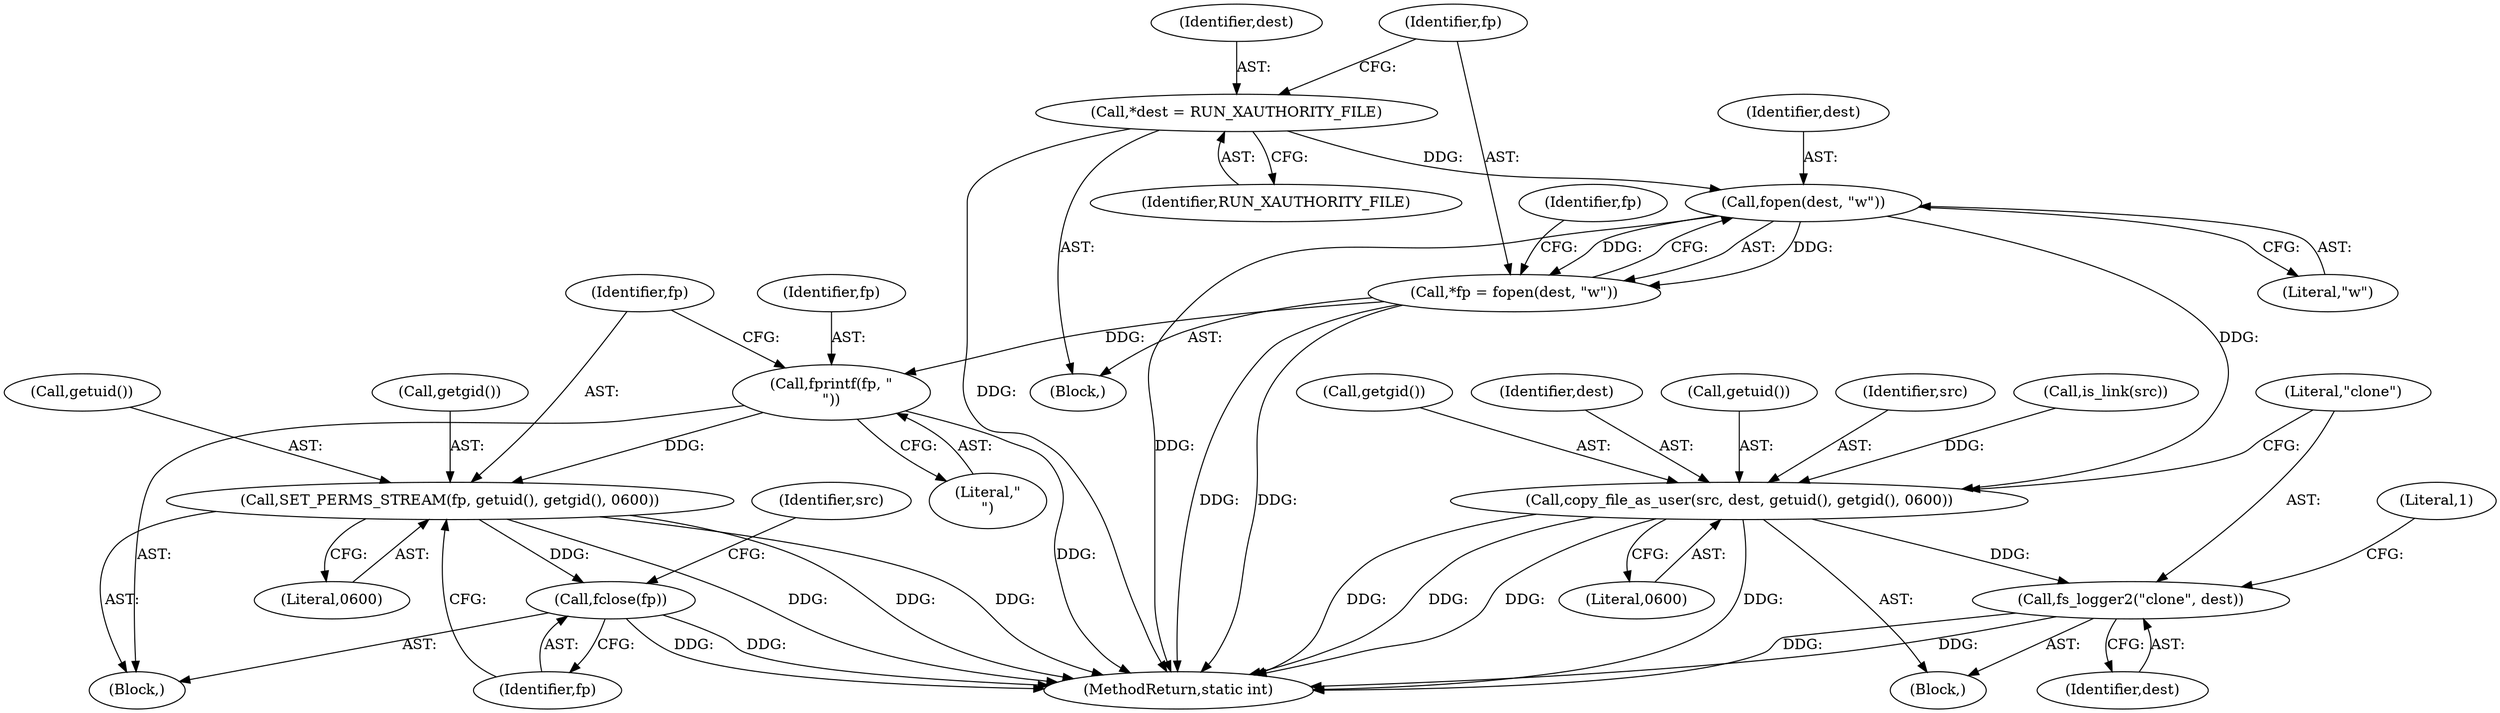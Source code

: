 digraph "0_firejail_b8a4ff9775318ca5e679183884a6a63f3da8f863_3@API" {
"1000113" [label="(Call,fopen(dest, \"w\"))"];
"1000107" [label="(Call,*dest = RUN_XAUTHORITY_FILE)"];
"1000111" [label="(Call,*fp = fopen(dest, \"w\"))"];
"1000119" [label="(Call,fprintf(fp, \"\n\"))"];
"1000122" [label="(Call,SET_PERMS_STREAM(fp, getuid(), getgid(), 0600))"];
"1000127" [label="(Call,fclose(fp))"];
"1000160" [label="(Call,copy_file_as_user(src, dest, getuid(), getgid(), 0600))"];
"1000166" [label="(Call,fs_logger2(\"clone\", dest))"];
"1000173" [label="(MethodReturn,static int)"];
"1000133" [label="(Identifier,src)"];
"1000161" [label="(Identifier,src)"];
"1000124" [label="(Call,getuid())"];
"1000114" [label="(Identifier,dest)"];
"1000128" [label="(Identifier,fp)"];
"1000168" [label="(Identifier,dest)"];
"1000150" [label="(Block,)"];
"1000118" [label="(Block,)"];
"1000123" [label="(Identifier,fp)"];
"1000125" [label="(Call,getgid())"];
"1000152" [label="(Call,is_link(src))"];
"1000115" [label="(Literal,\"w\")"];
"1000166" [label="(Call,fs_logger2(\"clone\", dest))"];
"1000119" [label="(Call,fprintf(fp, \"\n\"))"];
"1000164" [label="(Call,getgid())"];
"1000120" [label="(Identifier,fp)"];
"1000162" [label="(Identifier,dest)"];
"1000108" [label="(Identifier,dest)"];
"1000127" [label="(Call,fclose(fp))"];
"1000126" [label="(Literal,0600)"];
"1000117" [label="(Identifier,fp)"];
"1000107" [label="(Call,*dest = RUN_XAUTHORITY_FILE)"];
"1000170" [label="(Literal,1)"];
"1000103" [label="(Block,)"];
"1000121" [label="(Literal,\"\n\")"];
"1000112" [label="(Identifier,fp)"];
"1000111" [label="(Call,*fp = fopen(dest, \"w\"))"];
"1000163" [label="(Call,getuid())"];
"1000113" [label="(Call,fopen(dest, \"w\"))"];
"1000109" [label="(Identifier,RUN_XAUTHORITY_FILE)"];
"1000122" [label="(Call,SET_PERMS_STREAM(fp, getuid(), getgid(), 0600))"];
"1000160" [label="(Call,copy_file_as_user(src, dest, getuid(), getgid(), 0600))"];
"1000167" [label="(Literal,\"clone\")"];
"1000165" [label="(Literal,0600)"];
"1000113" -> "1000111"  [label="AST: "];
"1000113" -> "1000115"  [label="CFG: "];
"1000114" -> "1000113"  [label="AST: "];
"1000115" -> "1000113"  [label="AST: "];
"1000111" -> "1000113"  [label="CFG: "];
"1000113" -> "1000173"  [label="DDG: "];
"1000113" -> "1000111"  [label="DDG: "];
"1000113" -> "1000111"  [label="DDG: "];
"1000107" -> "1000113"  [label="DDG: "];
"1000113" -> "1000160"  [label="DDG: "];
"1000107" -> "1000103"  [label="AST: "];
"1000107" -> "1000109"  [label="CFG: "];
"1000108" -> "1000107"  [label="AST: "];
"1000109" -> "1000107"  [label="AST: "];
"1000112" -> "1000107"  [label="CFG: "];
"1000107" -> "1000173"  [label="DDG: "];
"1000111" -> "1000103"  [label="AST: "];
"1000112" -> "1000111"  [label="AST: "];
"1000117" -> "1000111"  [label="CFG: "];
"1000111" -> "1000173"  [label="DDG: "];
"1000111" -> "1000173"  [label="DDG: "];
"1000111" -> "1000119"  [label="DDG: "];
"1000119" -> "1000118"  [label="AST: "];
"1000119" -> "1000121"  [label="CFG: "];
"1000120" -> "1000119"  [label="AST: "];
"1000121" -> "1000119"  [label="AST: "];
"1000123" -> "1000119"  [label="CFG: "];
"1000119" -> "1000173"  [label="DDG: "];
"1000119" -> "1000122"  [label="DDG: "];
"1000122" -> "1000118"  [label="AST: "];
"1000122" -> "1000126"  [label="CFG: "];
"1000123" -> "1000122"  [label="AST: "];
"1000124" -> "1000122"  [label="AST: "];
"1000125" -> "1000122"  [label="AST: "];
"1000126" -> "1000122"  [label="AST: "];
"1000128" -> "1000122"  [label="CFG: "];
"1000122" -> "1000173"  [label="DDG: "];
"1000122" -> "1000173"  [label="DDG: "];
"1000122" -> "1000173"  [label="DDG: "];
"1000122" -> "1000127"  [label="DDG: "];
"1000127" -> "1000118"  [label="AST: "];
"1000127" -> "1000128"  [label="CFG: "];
"1000128" -> "1000127"  [label="AST: "];
"1000133" -> "1000127"  [label="CFG: "];
"1000127" -> "1000173"  [label="DDG: "];
"1000127" -> "1000173"  [label="DDG: "];
"1000160" -> "1000150"  [label="AST: "];
"1000160" -> "1000165"  [label="CFG: "];
"1000161" -> "1000160"  [label="AST: "];
"1000162" -> "1000160"  [label="AST: "];
"1000163" -> "1000160"  [label="AST: "];
"1000164" -> "1000160"  [label="AST: "];
"1000165" -> "1000160"  [label="AST: "];
"1000167" -> "1000160"  [label="CFG: "];
"1000160" -> "1000173"  [label="DDG: "];
"1000160" -> "1000173"  [label="DDG: "];
"1000160" -> "1000173"  [label="DDG: "];
"1000160" -> "1000173"  [label="DDG: "];
"1000152" -> "1000160"  [label="DDG: "];
"1000160" -> "1000166"  [label="DDG: "];
"1000166" -> "1000150"  [label="AST: "];
"1000166" -> "1000168"  [label="CFG: "];
"1000167" -> "1000166"  [label="AST: "];
"1000168" -> "1000166"  [label="AST: "];
"1000170" -> "1000166"  [label="CFG: "];
"1000166" -> "1000173"  [label="DDG: "];
"1000166" -> "1000173"  [label="DDG: "];
}
